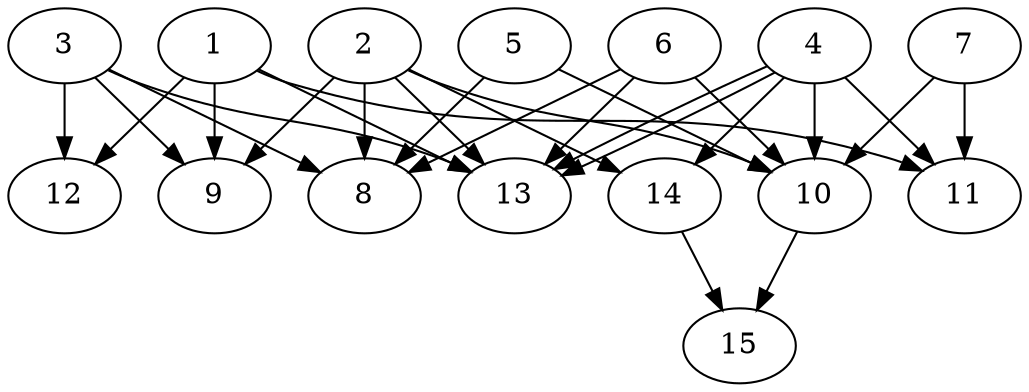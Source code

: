 // DAG automatically generated by daggen at Thu Oct  3 13:59:26 2019
// ./daggen --dot -n 15 --ccr 0.3 --fat 0.7 --regular 0.7 --density 0.9 --mindata 5242880 --maxdata 52428800 
digraph G {
  1 [size="22831787", alpha="0.13", expect_size="6849536"] 
  1 -> 9 [size ="6849536"]
  1 -> 11 [size ="6849536"]
  1 -> 12 [size ="6849536"]
  1 -> 13 [size ="6849536"]
  2 [size="64651947", alpha="0.01", expect_size="19395584"] 
  2 -> 8 [size ="19395584"]
  2 -> 9 [size ="19395584"]
  2 -> 10 [size ="19395584"]
  2 -> 13 [size ="19395584"]
  2 -> 14 [size ="19395584"]
  3 [size="81090560", alpha="0.03", expect_size="24327168"] 
  3 -> 8 [size ="24327168"]
  3 -> 9 [size ="24327168"]
  3 -> 12 [size ="24327168"]
  3 -> 13 [size ="24327168"]
  4 [size="90521600", alpha="0.17", expect_size="27156480"] 
  4 -> 10 [size ="27156480"]
  4 -> 11 [size ="27156480"]
  4 -> 13 [size ="27156480"]
  4 -> 13 [size ="27156480"]
  4 -> 14 [size ="27156480"]
  5 [size="61518507", alpha="0.14", expect_size="18455552"] 
  5 -> 8 [size ="18455552"]
  5 -> 10 [size ="18455552"]
  6 [size="57767253", alpha="0.10", expect_size="17330176"] 
  6 -> 8 [size ="17330176"]
  6 -> 10 [size ="17330176"]
  6 -> 13 [size ="17330176"]
  7 [size="124081493", alpha="0.16", expect_size="37224448"] 
  7 -> 10 [size ="37224448"]
  7 -> 11 [size ="37224448"]
  8 [size="67792213", alpha="0.06", expect_size="20337664"] 
  9 [size="46247253", alpha="0.20", expect_size="13874176"] 
  10 [size="119115093", alpha="0.18", expect_size="35734528"] 
  10 -> 15 [size ="35734528"]
  11 [size="64508587", alpha="0.17", expect_size="19352576"] 
  12 [size="166458027", alpha="0.09", expect_size="49937408"] 
  13 [size="172124160", alpha="0.14", expect_size="51637248"] 
  14 [size="34843307", alpha="0.10", expect_size="10452992"] 
  14 -> 15 [size ="10452992"]
  15 [size="170922667", alpha="0.03", expect_size="51276800"] 
}
